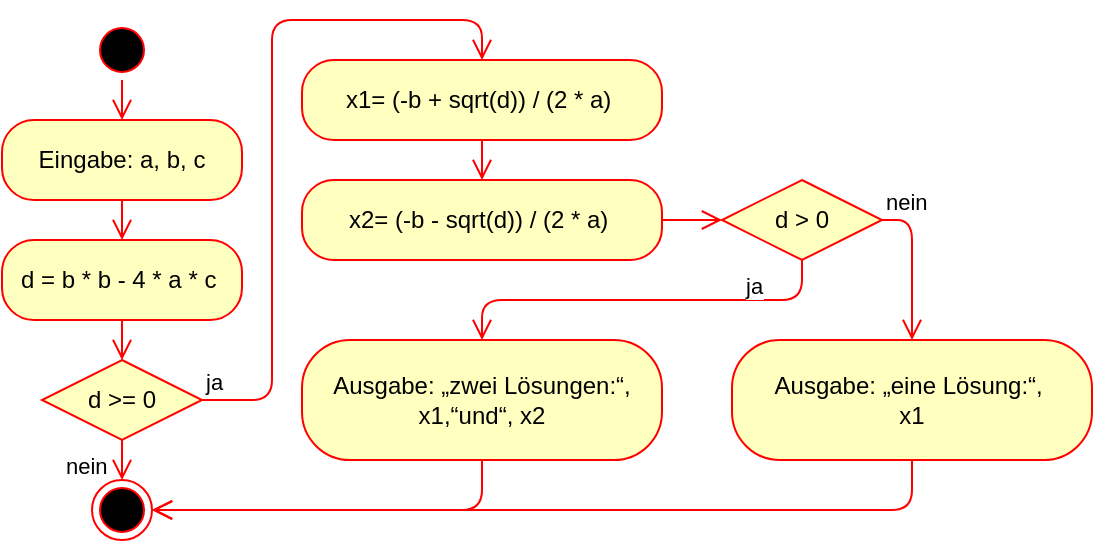 <mxfile>
    <diagram id="T8kqbN6L3b0OpTEfV3RG" name="Page-1">
        <mxGraphModel dx="253" dy="643" grid="1" gridSize="10" guides="1" tooltips="1" connect="1" arrows="1" fold="1" page="1" pageScale="1" pageWidth="850" pageHeight="1100" math="0" shadow="0">
            <root>
                <mxCell id="0"/>
                <mxCell id="1" parent="0"/>
                <mxCell id="3" value="" style="ellipse;html=1;shape=startState;fillColor=#000000;strokeColor=#ff0000;" parent="1" vertex="1">
                    <mxGeometry x="85" y="80" width="30" height="30" as="geometry"/>
                </mxCell>
                <mxCell id="4" value="" style="edgeStyle=orthogonalEdgeStyle;html=1;verticalAlign=bottom;endArrow=open;endSize=8;strokeColor=#ff0000;" parent="1" source="3" target="5" edge="1">
                    <mxGeometry relative="1" as="geometry">
                        <mxPoint x="125" y="130" as="targetPoint"/>
                    </mxGeometry>
                </mxCell>
                <mxCell id="5" value="Eingabe: a, b, c" style="rounded=1;whiteSpace=wrap;html=1;arcSize=40;fontColor=#000000;fillColor=#ffffc0;strokeColor=#ff0000;" parent="1" vertex="1">
                    <mxGeometry x="40" y="130" width="120" height="40" as="geometry"/>
                </mxCell>
                <mxCell id="6" value="" style="edgeStyle=orthogonalEdgeStyle;html=1;verticalAlign=bottom;endArrow=open;endSize=8;strokeColor=#ff0000;entryX=0.5;entryY=0;entryDx=0;entryDy=0;" parent="1" source="5" target="7" edge="1">
                    <mxGeometry relative="1" as="geometry">
                        <mxPoint x="100" y="190" as="targetPoint"/>
                    </mxGeometry>
                </mxCell>
                <mxCell id="7" value="d = b * b - 4 * a * c&amp;nbsp;" style="rounded=1;whiteSpace=wrap;html=1;arcSize=40;fontColor=#000000;fillColor=#ffffc0;strokeColor=#ff0000;" parent="1" vertex="1">
                    <mxGeometry x="40" y="190" width="120" height="40" as="geometry"/>
                </mxCell>
                <mxCell id="8" value="" style="edgeStyle=orthogonalEdgeStyle;html=1;verticalAlign=bottom;endArrow=open;endSize=8;strokeColor=#ff0000;entryX=0.5;entryY=0;entryDx=0;entryDy=0;" parent="1" source="7" target="9" edge="1">
                    <mxGeometry relative="1" as="geometry">
                        <mxPoint x="100" y="270" as="targetPoint"/>
                    </mxGeometry>
                </mxCell>
                <mxCell id="9" value="d &amp;gt;= 0" style="rhombus;whiteSpace=wrap;html=1;fontColor=#000000;fillColor=#ffffc0;strokeColor=#ff0000;" parent="1" vertex="1">
                    <mxGeometry x="60" y="250" width="80" height="40" as="geometry"/>
                </mxCell>
                <mxCell id="10" value="ja" style="edgeStyle=orthogonalEdgeStyle;html=1;align=left;verticalAlign=bottom;endArrow=open;endSize=8;strokeColor=#ff0000;entryX=0.5;entryY=0;entryDx=0;entryDy=0;exitX=1;exitY=0.5;exitDx=0;exitDy=0;" parent="1" source="9" target="13" edge="1">
                    <mxGeometry x="-1" relative="1" as="geometry">
                        <mxPoint x="260" y="420" as="targetPoint"/>
                        <Array as="points">
                            <mxPoint x="175" y="270"/>
                            <mxPoint x="175" y="80"/>
                            <mxPoint x="280" y="80"/>
                        </Array>
                    </mxGeometry>
                </mxCell>
                <mxCell id="11" value="nein" style="edgeStyle=orthogonalEdgeStyle;html=1;align=left;verticalAlign=top;endArrow=open;endSize=8;strokeColor=#ff0000;entryX=0.5;entryY=0;entryDx=0;entryDy=0;" parent="1" source="9" target="12" edge="1">
                    <mxGeometry x="-1" y="-30" relative="1" as="geometry">
                        <mxPoint x="120" y="490" as="targetPoint"/>
                        <mxPoint as="offset"/>
                    </mxGeometry>
                </mxCell>
                <mxCell id="12" value="" style="ellipse;html=1;shape=endState;fillColor=#000000;strokeColor=#ff0000;" parent="1" vertex="1">
                    <mxGeometry x="85" y="310" width="30" height="30" as="geometry"/>
                </mxCell>
                <mxCell id="13" value="x1= (-b + sqrt(d)) / (2 * a)&amp;nbsp;" style="rounded=1;whiteSpace=wrap;html=1;arcSize=40;fontColor=#000000;fillColor=#ffffc0;strokeColor=#ff0000;" parent="1" vertex="1">
                    <mxGeometry x="190" y="100" width="180" height="40" as="geometry"/>
                </mxCell>
                <mxCell id="14" value="" style="edgeStyle=orthogonalEdgeStyle;html=1;verticalAlign=bottom;endArrow=open;endSize=8;strokeColor=#ff0000;" parent="1" source="13" target="15" edge="1">
                    <mxGeometry relative="1" as="geometry">
                        <mxPoint x="540" y="220" as="targetPoint"/>
                    </mxGeometry>
                </mxCell>
                <mxCell id="15" value="x2= (-b - sqrt(d)) / (2 * a)&amp;nbsp;" style="rounded=1;whiteSpace=wrap;html=1;arcSize=40;fontColor=#000000;fillColor=#ffffc0;strokeColor=#ff0000;" parent="1" vertex="1">
                    <mxGeometry x="190" y="160" width="180" height="40" as="geometry"/>
                </mxCell>
                <mxCell id="16" value="" style="edgeStyle=orthogonalEdgeStyle;html=1;verticalAlign=bottom;endArrow=open;endSize=8;strokeColor=#ff0000;" parent="1" source="15" target="17" edge="1">
                    <mxGeometry relative="1" as="geometry">
                        <mxPoint x="570" y="340" as="targetPoint"/>
                    </mxGeometry>
                </mxCell>
                <mxCell id="17" value="d &amp;gt; 0" style="rhombus;whiteSpace=wrap;html=1;fontColor=#000000;fillColor=#ffffc0;strokeColor=#ff0000;" parent="1" vertex="1">
                    <mxGeometry x="400" y="160" width="80" height="40" as="geometry"/>
                </mxCell>
                <mxCell id="18" value="nein" style="edgeStyle=orthogonalEdgeStyle;html=1;align=left;verticalAlign=bottom;endArrow=open;endSize=8;strokeColor=#ff0000;entryX=0.5;entryY=0;entryDx=0;entryDy=0;exitX=1;exitY=0.5;exitDx=0;exitDy=0;" parent="1" source="17" target="22" edge="1">
                    <mxGeometry x="-1" relative="1" as="geometry">
                        <mxPoint x="690" y="400" as="targetPoint"/>
                    </mxGeometry>
                </mxCell>
                <mxCell id="19" value="ja" style="edgeStyle=orthogonalEdgeStyle;html=1;align=left;verticalAlign=top;endArrow=open;endSize=8;strokeColor=#ff0000;entryX=0.5;entryY=0;entryDx=0;entryDy=0;exitX=0.5;exitY=1;exitDx=0;exitDy=0;" parent="1" source="17" target="20" edge="1">
                    <mxGeometry x="-0.499" y="-20" relative="1" as="geometry">
                        <mxPoint x="550" y="480" as="targetPoint"/>
                        <mxPoint as="offset"/>
                    </mxGeometry>
                </mxCell>
                <mxCell id="20" value="&lt;div&gt;&lt;font color=&quot;#000000&quot;&gt;Ausgabe:&amp;nbsp;&lt;/font&gt;&lt;span style=&quot;background-color: transparent;&quot;&gt;„zwei Lösungen:“,&lt;/span&gt;&lt;/div&gt;&lt;div&gt;&lt;span style=&quot;background-color: transparent;&quot;&gt;x1,“und“, x2&lt;/span&gt;&lt;/div&gt;" style="rounded=1;whiteSpace=wrap;html=1;arcSize=40;fontColor=#000000;fillColor=#ffffc0;strokeColor=#ff0000;" parent="1" vertex="1">
                    <mxGeometry x="190" y="240" width="180" height="60" as="geometry"/>
                </mxCell>
                <mxCell id="21" value="" style="edgeStyle=orthogonalEdgeStyle;html=1;verticalAlign=bottom;endArrow=open;endSize=8;strokeColor=#ff0000;entryX=1;entryY=0.5;entryDx=0;entryDy=0;exitX=0.5;exitY=1;exitDx=0;exitDy=0;" parent="1" source="22" target="12" edge="1">
                    <mxGeometry relative="1" as="geometry">
                        <mxPoint x="460" y="585" as="targetPoint"/>
                        <mxPoint x="430" y="430" as="sourcePoint"/>
                        <Array as="points">
                            <mxPoint x="495" y="325"/>
                        </Array>
                    </mxGeometry>
                </mxCell>
                <mxCell id="22" value="&lt;div&gt;&lt;font color=&quot;#000000&quot;&gt;Ausgabe:&amp;nbsp;&lt;/font&gt;&lt;span style=&quot;background-color: transparent;&quot;&gt;„eine Lösung:“,&amp;nbsp;&lt;/span&gt;&lt;/div&gt;&lt;div&gt;&lt;font color=&quot;#000000&quot;&gt;x1&lt;/font&gt;&lt;/div&gt;" style="rounded=1;whiteSpace=wrap;html=1;arcSize=40;fontColor=#000000;fillColor=#ffffc0;strokeColor=#ff0000;" parent="1" vertex="1">
                    <mxGeometry x="405" y="240" width="180" height="60" as="geometry"/>
                </mxCell>
                <mxCell id="23" value="" style="edgeStyle=orthogonalEdgeStyle;html=1;verticalAlign=bottom;endArrow=open;endSize=8;strokeColor=#ff0000;entryX=1;entryY=0.5;entryDx=0;entryDy=0;exitX=0.5;exitY=1;exitDx=0;exitDy=0;" parent="1" source="20" target="12" edge="1">
                    <mxGeometry relative="1" as="geometry">
                        <mxPoint x="172" y="590" as="targetPoint"/>
                    </mxGeometry>
                </mxCell>
            </root>
        </mxGraphModel>
    </diagram>
</mxfile>